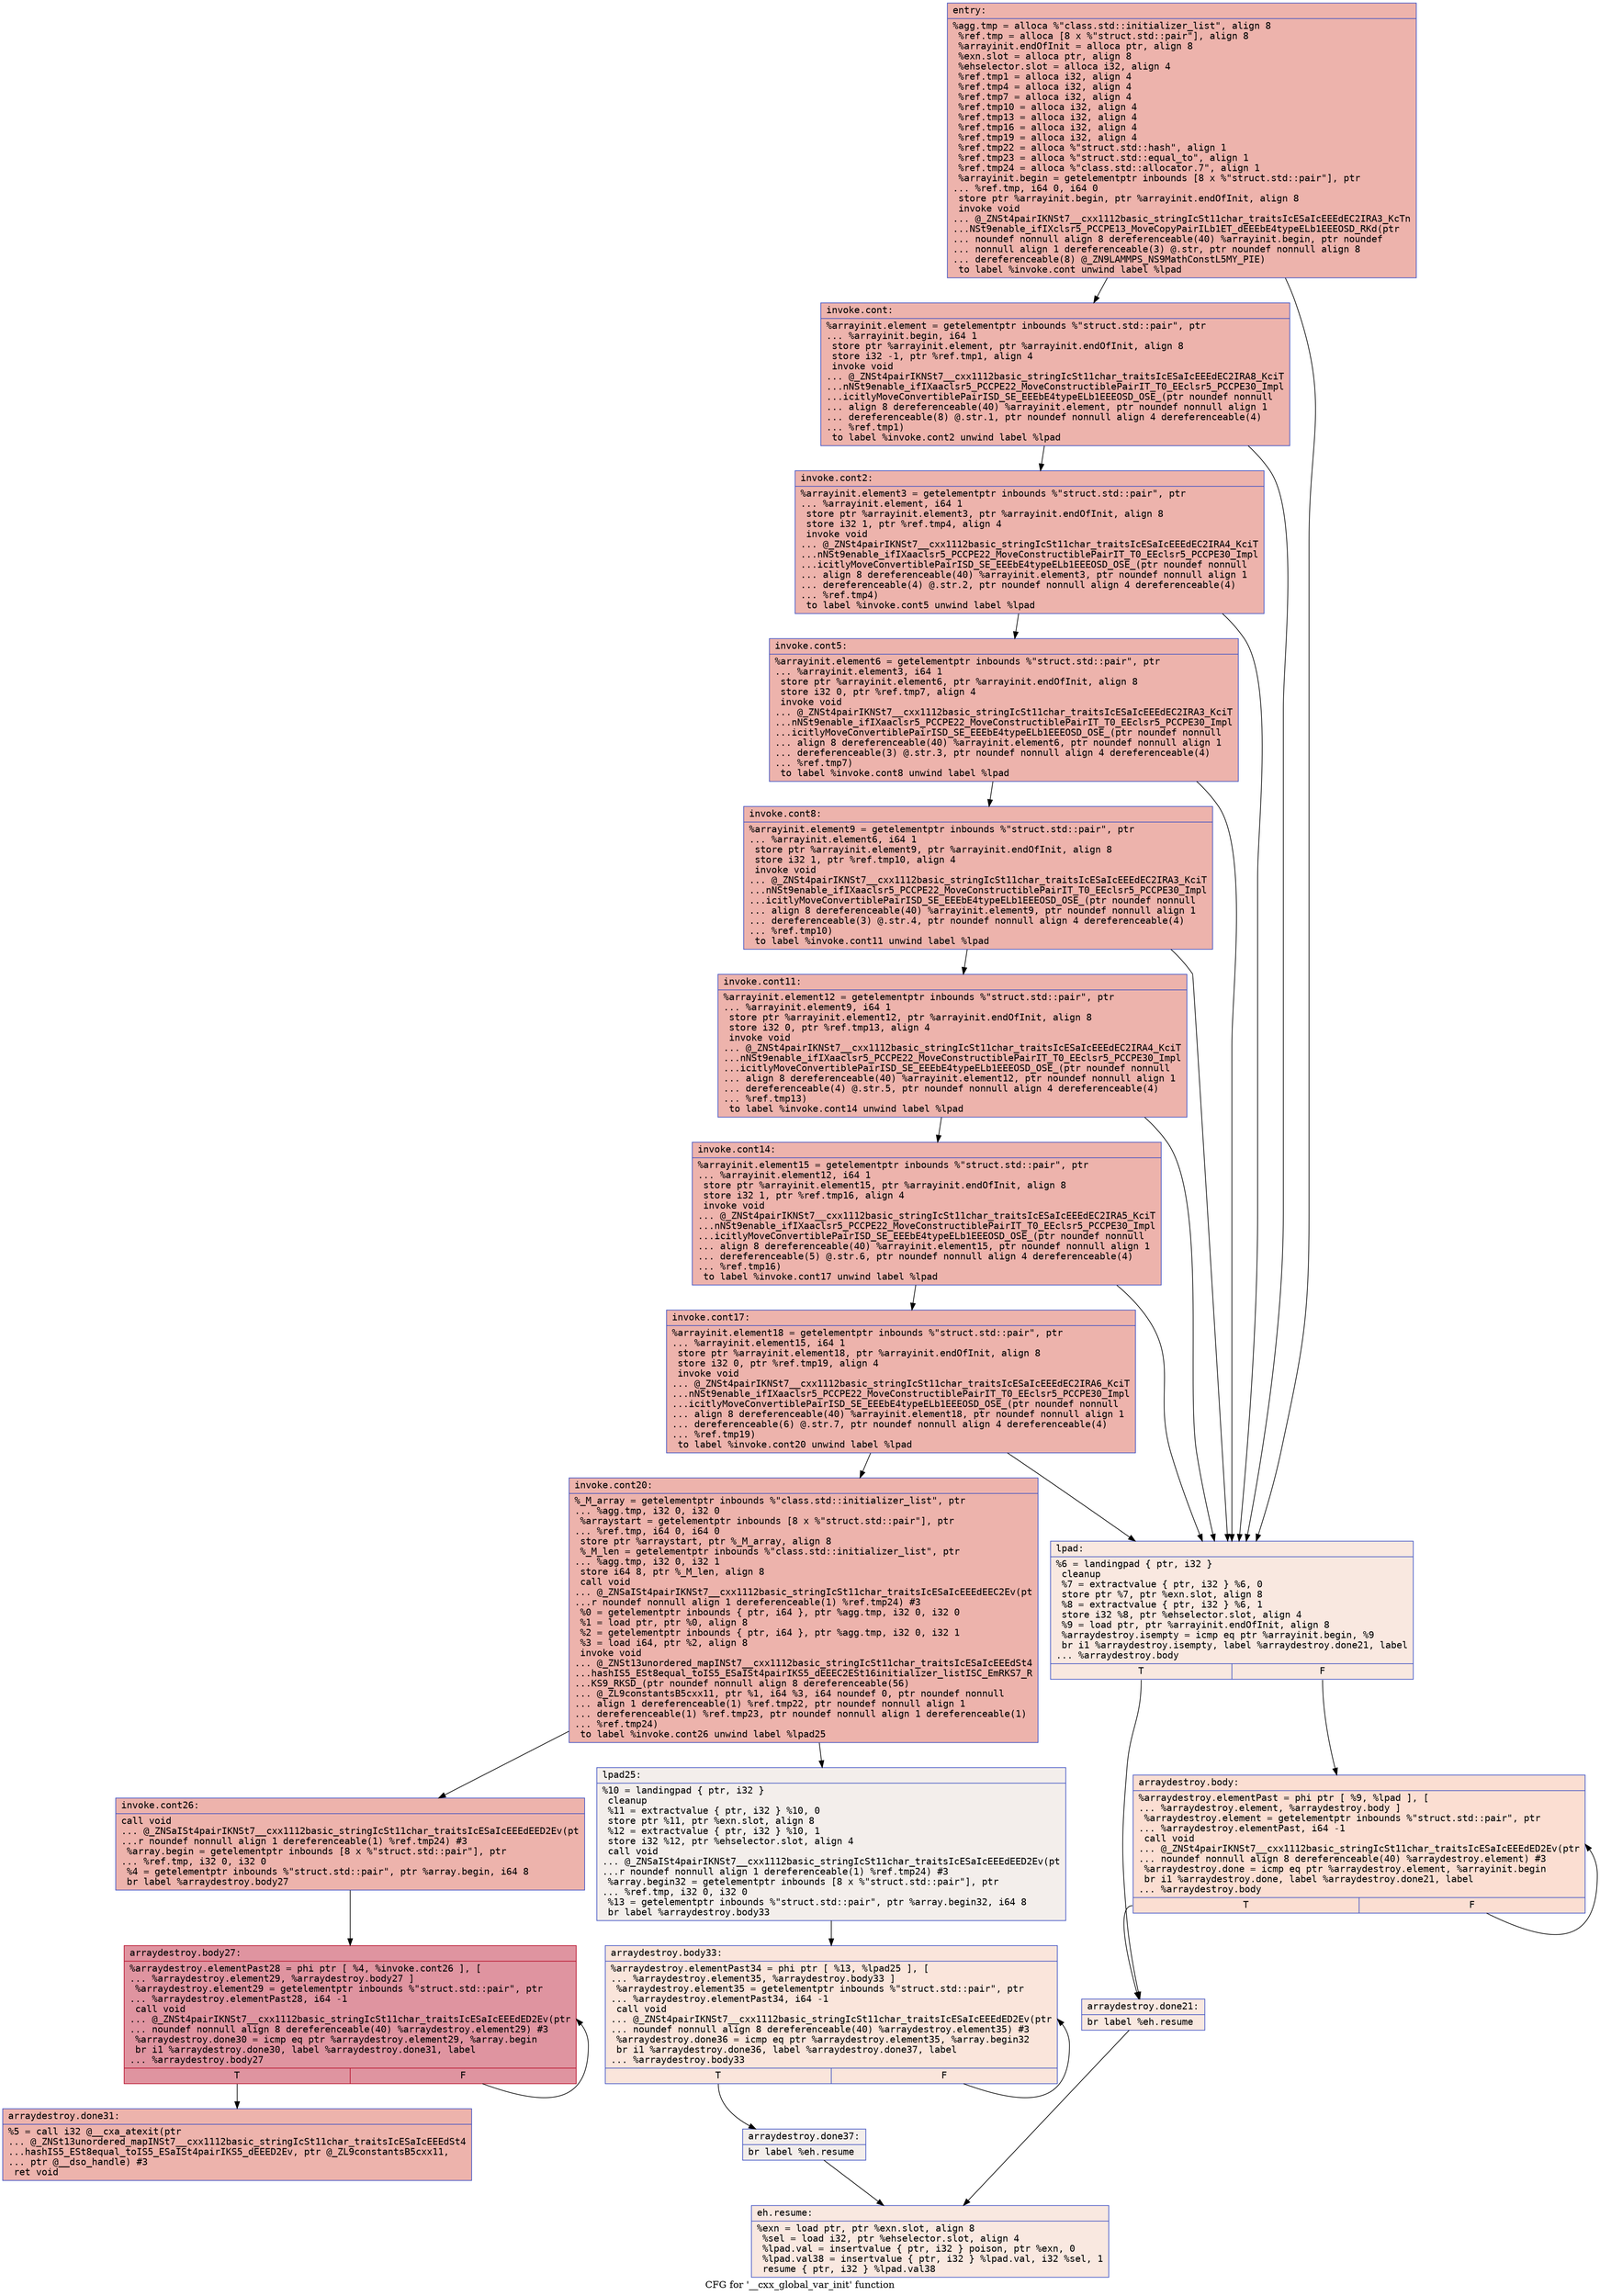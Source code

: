 digraph "CFG for '__cxx_global_var_init' function" {
	label="CFG for '__cxx_global_var_init' function";

	Node0x556bfe0e1450 [shape=record,color="#3d50c3ff", style=filled, fillcolor="#d6524470" fontname="Courier",label="{entry:\l|  %agg.tmp = alloca %\"class.std::initializer_list\", align 8\l  %ref.tmp = alloca [8 x %\"struct.std::pair\"], align 8\l  %arrayinit.endOfInit = alloca ptr, align 8\l  %exn.slot = alloca ptr, align 8\l  %ehselector.slot = alloca i32, align 4\l  %ref.tmp1 = alloca i32, align 4\l  %ref.tmp4 = alloca i32, align 4\l  %ref.tmp7 = alloca i32, align 4\l  %ref.tmp10 = alloca i32, align 4\l  %ref.tmp13 = alloca i32, align 4\l  %ref.tmp16 = alloca i32, align 4\l  %ref.tmp19 = alloca i32, align 4\l  %ref.tmp22 = alloca %\"struct.std::hash\", align 1\l  %ref.tmp23 = alloca %\"struct.std::equal_to\", align 1\l  %ref.tmp24 = alloca %\"class.std::allocator.7\", align 1\l  %arrayinit.begin = getelementptr inbounds [8 x %\"struct.std::pair\"], ptr\l... %ref.tmp, i64 0, i64 0\l  store ptr %arrayinit.begin, ptr %arrayinit.endOfInit, align 8\l  invoke void\l... @_ZNSt4pairIKNSt7__cxx1112basic_stringIcSt11char_traitsIcESaIcEEEdEC2IRA3_KcTn\l...NSt9enable_ifIXclsr5_PCCPE13_MoveCopyPairILb1ET_dEEEbE4typeELb1EEEOSD_RKd(ptr\l... noundef nonnull align 8 dereferenceable(40) %arrayinit.begin, ptr noundef\l... nonnull align 1 dereferenceable(3) @.str, ptr noundef nonnull align 8\l... dereferenceable(8) @_ZN9LAMMPS_NS9MathConstL5MY_PIE)\l          to label %invoke.cont unwind label %lpad\l}"];
	Node0x556bfe0e1450 -> Node0x556bfe10b0e0[tooltip="entry -> invoke.cont\nProbability 100.00%" ];
	Node0x556bfe0e1450 -> Node0x556bfe10b190[tooltip="entry -> lpad\nProbability 0.00%" ];
	Node0x556bfe10b0e0 [shape=record,color="#3d50c3ff", style=filled, fillcolor="#d6524470" fontname="Courier",label="{invoke.cont:\l|  %arrayinit.element = getelementptr inbounds %\"struct.std::pair\", ptr\l... %arrayinit.begin, i64 1\l  store ptr %arrayinit.element, ptr %arrayinit.endOfInit, align 8\l  store i32 -1, ptr %ref.tmp1, align 4\l  invoke void\l... @_ZNSt4pairIKNSt7__cxx1112basic_stringIcSt11char_traitsIcESaIcEEEdEC2IRA8_KciT\l...nNSt9enable_ifIXaaclsr5_PCCPE22_MoveConstructiblePairIT_T0_EEclsr5_PCCPE30_Impl\l...icitlyMoveConvertiblePairISD_SE_EEEbE4typeELb1EEEOSD_OSE_(ptr noundef nonnull\l... align 8 dereferenceable(40) %arrayinit.element, ptr noundef nonnull align 1\l... dereferenceable(8) @.str.1, ptr noundef nonnull align 4 dereferenceable(4)\l... %ref.tmp1)\l          to label %invoke.cont2 unwind label %lpad\l}"];
	Node0x556bfe10b0e0 -> Node0x556bfe10b6a0[tooltip="invoke.cont -> invoke.cont2\nProbability 100.00%" ];
	Node0x556bfe10b0e0 -> Node0x556bfe10b190[tooltip="invoke.cont -> lpad\nProbability 0.00%" ];
	Node0x556bfe10b6a0 [shape=record,color="#3d50c3ff", style=filled, fillcolor="#d6524470" fontname="Courier",label="{invoke.cont2:\l|  %arrayinit.element3 = getelementptr inbounds %\"struct.std::pair\", ptr\l... %arrayinit.element, i64 1\l  store ptr %arrayinit.element3, ptr %arrayinit.endOfInit, align 8\l  store i32 1, ptr %ref.tmp4, align 4\l  invoke void\l... @_ZNSt4pairIKNSt7__cxx1112basic_stringIcSt11char_traitsIcESaIcEEEdEC2IRA4_KciT\l...nNSt9enable_ifIXaaclsr5_PCCPE22_MoveConstructiblePairIT_T0_EEclsr5_PCCPE30_Impl\l...icitlyMoveConvertiblePairISD_SE_EEEbE4typeELb1EEEOSD_OSE_(ptr noundef nonnull\l... align 8 dereferenceable(40) %arrayinit.element3, ptr noundef nonnull align 1\l... dereferenceable(4) @.str.2, ptr noundef nonnull align 4 dereferenceable(4)\l... %ref.tmp4)\l          to label %invoke.cont5 unwind label %lpad\l}"];
	Node0x556bfe10b6a0 -> Node0x556bfe10bcc0[tooltip="invoke.cont2 -> invoke.cont5\nProbability 100.00%" ];
	Node0x556bfe10b6a0 -> Node0x556bfe10b190[tooltip="invoke.cont2 -> lpad\nProbability 0.00%" ];
	Node0x556bfe10bcc0 [shape=record,color="#3d50c3ff", style=filled, fillcolor="#d6524470" fontname="Courier",label="{invoke.cont5:\l|  %arrayinit.element6 = getelementptr inbounds %\"struct.std::pair\", ptr\l... %arrayinit.element3, i64 1\l  store ptr %arrayinit.element6, ptr %arrayinit.endOfInit, align 8\l  store i32 0, ptr %ref.tmp7, align 4\l  invoke void\l... @_ZNSt4pairIKNSt7__cxx1112basic_stringIcSt11char_traitsIcESaIcEEEdEC2IRA3_KciT\l...nNSt9enable_ifIXaaclsr5_PCCPE22_MoveConstructiblePairIT_T0_EEclsr5_PCCPE30_Impl\l...icitlyMoveConvertiblePairISD_SE_EEEbE4typeELb1EEEOSD_OSE_(ptr noundef nonnull\l... align 8 dereferenceable(40) %arrayinit.element6, ptr noundef nonnull align 1\l... dereferenceable(3) @.str.3, ptr noundef nonnull align 4 dereferenceable(4)\l... %ref.tmp7)\l          to label %invoke.cont8 unwind label %lpad\l}"];
	Node0x556bfe10bcc0 -> Node0x556bfe10c2e0[tooltip="invoke.cont5 -> invoke.cont8\nProbability 100.00%" ];
	Node0x556bfe10bcc0 -> Node0x556bfe10b190[tooltip="invoke.cont5 -> lpad\nProbability 0.00%" ];
	Node0x556bfe10c2e0 [shape=record,color="#3d50c3ff", style=filled, fillcolor="#d6524470" fontname="Courier",label="{invoke.cont8:\l|  %arrayinit.element9 = getelementptr inbounds %\"struct.std::pair\", ptr\l... %arrayinit.element6, i64 1\l  store ptr %arrayinit.element9, ptr %arrayinit.endOfInit, align 8\l  store i32 1, ptr %ref.tmp10, align 4\l  invoke void\l... @_ZNSt4pairIKNSt7__cxx1112basic_stringIcSt11char_traitsIcESaIcEEEdEC2IRA3_KciT\l...nNSt9enable_ifIXaaclsr5_PCCPE22_MoveConstructiblePairIT_T0_EEclsr5_PCCPE30_Impl\l...icitlyMoveConvertiblePairISD_SE_EEEbE4typeELb1EEEOSD_OSE_(ptr noundef nonnull\l... align 8 dereferenceable(40) %arrayinit.element9, ptr noundef nonnull align 1\l... dereferenceable(3) @.str.4, ptr noundef nonnull align 4 dereferenceable(4)\l... %ref.tmp10)\l          to label %invoke.cont11 unwind label %lpad\l}"];
	Node0x556bfe10c2e0 -> Node0x556bfe10cbc0[tooltip="invoke.cont8 -> invoke.cont11\nProbability 100.00%" ];
	Node0x556bfe10c2e0 -> Node0x556bfe10b190[tooltip="invoke.cont8 -> lpad\nProbability 0.00%" ];
	Node0x556bfe10cbc0 [shape=record,color="#3d50c3ff", style=filled, fillcolor="#d6524470" fontname="Courier",label="{invoke.cont11:\l|  %arrayinit.element12 = getelementptr inbounds %\"struct.std::pair\", ptr\l... %arrayinit.element9, i64 1\l  store ptr %arrayinit.element12, ptr %arrayinit.endOfInit, align 8\l  store i32 0, ptr %ref.tmp13, align 4\l  invoke void\l... @_ZNSt4pairIKNSt7__cxx1112basic_stringIcSt11char_traitsIcESaIcEEEdEC2IRA4_KciT\l...nNSt9enable_ifIXaaclsr5_PCCPE22_MoveConstructiblePairIT_T0_EEclsr5_PCCPE30_Impl\l...icitlyMoveConvertiblePairISD_SE_EEEbE4typeELb1EEEOSD_OSE_(ptr noundef nonnull\l... align 8 dereferenceable(40) %arrayinit.element12, ptr noundef nonnull align 1\l... dereferenceable(4) @.str.5, ptr noundef nonnull align 4 dereferenceable(4)\l... %ref.tmp13)\l          to label %invoke.cont14 unwind label %lpad\l}"];
	Node0x556bfe10cbc0 -> Node0x556bfe10d0a0[tooltip="invoke.cont11 -> invoke.cont14\nProbability 100.00%" ];
	Node0x556bfe10cbc0 -> Node0x556bfe10b190[tooltip="invoke.cont11 -> lpad\nProbability 0.00%" ];
	Node0x556bfe10d0a0 [shape=record,color="#3d50c3ff", style=filled, fillcolor="#d6524470" fontname="Courier",label="{invoke.cont14:\l|  %arrayinit.element15 = getelementptr inbounds %\"struct.std::pair\", ptr\l... %arrayinit.element12, i64 1\l  store ptr %arrayinit.element15, ptr %arrayinit.endOfInit, align 8\l  store i32 1, ptr %ref.tmp16, align 4\l  invoke void\l... @_ZNSt4pairIKNSt7__cxx1112basic_stringIcSt11char_traitsIcESaIcEEEdEC2IRA5_KciT\l...nNSt9enable_ifIXaaclsr5_PCCPE22_MoveConstructiblePairIT_T0_EEclsr5_PCCPE30_Impl\l...icitlyMoveConvertiblePairISD_SE_EEEbE4typeELb1EEEOSD_OSE_(ptr noundef nonnull\l... align 8 dereferenceable(40) %arrayinit.element15, ptr noundef nonnull align 1\l... dereferenceable(5) @.str.6, ptr noundef nonnull align 4 dereferenceable(4)\l... %ref.tmp16)\l          to label %invoke.cont17 unwind label %lpad\l}"];
	Node0x556bfe10d0a0 -> Node0x556bfe10d4a0[tooltip="invoke.cont14 -> invoke.cont17\nProbability 100.00%" ];
	Node0x556bfe10d0a0 -> Node0x556bfe10b190[tooltip="invoke.cont14 -> lpad\nProbability 0.00%" ];
	Node0x556bfe10d4a0 [shape=record,color="#3d50c3ff", style=filled, fillcolor="#d6524470" fontname="Courier",label="{invoke.cont17:\l|  %arrayinit.element18 = getelementptr inbounds %\"struct.std::pair\", ptr\l... %arrayinit.element15, i64 1\l  store ptr %arrayinit.element18, ptr %arrayinit.endOfInit, align 8\l  store i32 0, ptr %ref.tmp19, align 4\l  invoke void\l... @_ZNSt4pairIKNSt7__cxx1112basic_stringIcSt11char_traitsIcESaIcEEEdEC2IRA6_KciT\l...nNSt9enable_ifIXaaclsr5_PCCPE22_MoveConstructiblePairIT_T0_EEclsr5_PCCPE30_Impl\l...icitlyMoveConvertiblePairISD_SE_EEEbE4typeELb1EEEOSD_OSE_(ptr noundef nonnull\l... align 8 dereferenceable(40) %arrayinit.element18, ptr noundef nonnull align 1\l... dereferenceable(6) @.str.7, ptr noundef nonnull align 4 dereferenceable(4)\l... %ref.tmp19)\l          to label %invoke.cont20 unwind label %lpad\l}"];
	Node0x556bfe10d4a0 -> Node0x556bfe10d9e0[tooltip="invoke.cont17 -> invoke.cont20\nProbability 100.00%" ];
	Node0x556bfe10d4a0 -> Node0x556bfe10b190[tooltip="invoke.cont17 -> lpad\nProbability 0.00%" ];
	Node0x556bfe10d9e0 [shape=record,color="#3d50c3ff", style=filled, fillcolor="#d6524470" fontname="Courier",label="{invoke.cont20:\l|  %_M_array = getelementptr inbounds %\"class.std::initializer_list\", ptr\l... %agg.tmp, i32 0, i32 0\l  %arraystart = getelementptr inbounds [8 x %\"struct.std::pair\"], ptr\l... %ref.tmp, i64 0, i64 0\l  store ptr %arraystart, ptr %_M_array, align 8\l  %_M_len = getelementptr inbounds %\"class.std::initializer_list\", ptr\l... %agg.tmp, i32 0, i32 1\l  store i64 8, ptr %_M_len, align 8\l  call void\l... @_ZNSaISt4pairIKNSt7__cxx1112basic_stringIcSt11char_traitsIcESaIcEEEdEEC2Ev(pt\l...r noundef nonnull align 1 dereferenceable(1) %ref.tmp24) #3\l  %0 = getelementptr inbounds \{ ptr, i64 \}, ptr %agg.tmp, i32 0, i32 0\l  %1 = load ptr, ptr %0, align 8\l  %2 = getelementptr inbounds \{ ptr, i64 \}, ptr %agg.tmp, i32 0, i32 1\l  %3 = load i64, ptr %2, align 8\l  invoke void\l... @_ZNSt13unordered_mapINSt7__cxx1112basic_stringIcSt11char_traitsIcESaIcEEEdSt4\l...hashIS5_ESt8equal_toIS5_ESaISt4pairIKS5_dEEEC2ESt16initializer_listISC_EmRKS7_R\l...KS9_RKSD_(ptr noundef nonnull align 8 dereferenceable(56)\l... @_ZL9constantsB5cxx11, ptr %1, i64 %3, i64 noundef 0, ptr noundef nonnull\l... align 1 dereferenceable(1) %ref.tmp22, ptr noundef nonnull align 1\l... dereferenceable(1) %ref.tmp23, ptr noundef nonnull align 1 dereferenceable(1)\l... %ref.tmp24)\l          to label %invoke.cont26 unwind label %lpad25\l}"];
	Node0x556bfe10d9e0 -> Node0x556bfe10ec10[tooltip="invoke.cont20 -> invoke.cont26\nProbability 100.00%" ];
	Node0x556bfe10d9e0 -> Node0x556bfe10ecc0[tooltip="invoke.cont20 -> lpad25\nProbability 0.00%" ];
	Node0x556bfe10ec10 [shape=record,color="#3d50c3ff", style=filled, fillcolor="#d6524470" fontname="Courier",label="{invoke.cont26:\l|  call void\l... @_ZNSaISt4pairIKNSt7__cxx1112basic_stringIcSt11char_traitsIcESaIcEEEdEED2Ev(pt\l...r noundef nonnull align 1 dereferenceable(1) %ref.tmp24) #3\l  %array.begin = getelementptr inbounds [8 x %\"struct.std::pair\"], ptr\l... %ref.tmp, i32 0, i32 0\l  %4 = getelementptr inbounds %\"struct.std::pair\", ptr %array.begin, i64 8\l  br label %arraydestroy.body27\l}"];
	Node0x556bfe10ec10 -> Node0x556bfe10f3e0[tooltip="invoke.cont26 -> arraydestroy.body27\nProbability 100.00%" ];
	Node0x556bfe10f3e0 [shape=record,color="#b70d28ff", style=filled, fillcolor="#b70d2870" fontname="Courier",label="{arraydestroy.body27:\l|  %arraydestroy.elementPast28 = phi ptr [ %4, %invoke.cont26 ], [\l... %arraydestroy.element29, %arraydestroy.body27 ]\l  %arraydestroy.element29 = getelementptr inbounds %\"struct.std::pair\", ptr\l... %arraydestroy.elementPast28, i64 -1\l  call void\l... @_ZNSt4pairIKNSt7__cxx1112basic_stringIcSt11char_traitsIcESaIcEEEdED2Ev(ptr\l... noundef nonnull align 8 dereferenceable(40) %arraydestroy.element29) #3\l  %arraydestroy.done30 = icmp eq ptr %arraydestroy.element29, %array.begin\l  br i1 %arraydestroy.done30, label %arraydestroy.done31, label\l... %arraydestroy.body27\l|{<s0>T|<s1>F}}"];
	Node0x556bfe10f3e0:s0 -> Node0x556bfe10f720[tooltip="arraydestroy.body27 -> arraydestroy.done31\nProbability 3.12%" ];
	Node0x556bfe10f3e0:s1 -> Node0x556bfe10f3e0[tooltip="arraydestroy.body27 -> arraydestroy.body27\nProbability 96.88%" ];
	Node0x556bfe10f720 [shape=record,color="#3d50c3ff", style=filled, fillcolor="#d6524470" fontname="Courier",label="{arraydestroy.done31:\l|  %5 = call i32 @__cxa_atexit(ptr\l... @_ZNSt13unordered_mapINSt7__cxx1112basic_stringIcSt11char_traitsIcESaIcEEEdSt4\l...hashIS5_ESt8equal_toIS5_ESaISt4pairIKS5_dEEED2Ev, ptr @_ZL9constantsB5cxx11,\l... ptr @__dso_handle) #3\l  ret void\l}"];
	Node0x556bfe10b190 [shape=record,color="#3d50c3ff", style=filled, fillcolor="#f1ccb870" fontname="Courier",label="{lpad:\l|  %6 = landingpad \{ ptr, i32 \}\l          cleanup\l  %7 = extractvalue \{ ptr, i32 \} %6, 0\l  store ptr %7, ptr %exn.slot, align 8\l  %8 = extractvalue \{ ptr, i32 \} %6, 1\l  store i32 %8, ptr %ehselector.slot, align 4\l  %9 = load ptr, ptr %arrayinit.endOfInit, align 8\l  %arraydestroy.isempty = icmp eq ptr %arrayinit.begin, %9\l  br i1 %arraydestroy.isempty, label %arraydestroy.done21, label\l... %arraydestroy.body\l|{<s0>T|<s1>F}}"];
	Node0x556bfe10b190:s0 -> Node0x556bfe110050[tooltip="lpad -> arraydestroy.done21\nProbability 37.50%" ];
	Node0x556bfe10b190:s1 -> Node0x556bfe110100[tooltip="lpad -> arraydestroy.body\nProbability 62.50%" ];
	Node0x556bfe110100 [shape=record,color="#3d50c3ff", style=filled, fillcolor="#f7b59970" fontname="Courier",label="{arraydestroy.body:\l|  %arraydestroy.elementPast = phi ptr [ %9, %lpad ], [\l... %arraydestroy.element, %arraydestroy.body ]\l  %arraydestroy.element = getelementptr inbounds %\"struct.std::pair\", ptr\l... %arraydestroy.elementPast, i64 -1\l  call void\l... @_ZNSt4pairIKNSt7__cxx1112basic_stringIcSt11char_traitsIcESaIcEEEdED2Ev(ptr\l... noundef nonnull align 8 dereferenceable(40) %arraydestroy.element) #3\l  %arraydestroy.done = icmp eq ptr %arraydestroy.element, %arrayinit.begin\l  br i1 %arraydestroy.done, label %arraydestroy.done21, label\l... %arraydestroy.body\l|{<s0>T|<s1>F}}"];
	Node0x556bfe110100:s0 -> Node0x556bfe110050[tooltip="arraydestroy.body -> arraydestroy.done21\nProbability 3.12%" ];
	Node0x556bfe110100:s1 -> Node0x556bfe110100[tooltip="arraydestroy.body -> arraydestroy.body\nProbability 96.88%" ];
	Node0x556bfe110050 [shape=record,color="#3d50c3ff", style=filled, fillcolor="#f1ccb870" fontname="Courier",label="{arraydestroy.done21:\l|  br label %eh.resume\l}"];
	Node0x556bfe110050 -> Node0x556bfe10c330[tooltip="arraydestroy.done21 -> eh.resume\nProbability 100.00%" ];
	Node0x556bfe10ecc0 [shape=record,color="#3d50c3ff", style=filled, fillcolor="#e5d8d170" fontname="Courier",label="{lpad25:\l|  %10 = landingpad \{ ptr, i32 \}\l          cleanup\l  %11 = extractvalue \{ ptr, i32 \} %10, 0\l  store ptr %11, ptr %exn.slot, align 8\l  %12 = extractvalue \{ ptr, i32 \} %10, 1\l  store i32 %12, ptr %ehselector.slot, align 4\l  call void\l... @_ZNSaISt4pairIKNSt7__cxx1112basic_stringIcSt11char_traitsIcESaIcEEEdEED2Ev(pt\l...r noundef nonnull align 1 dereferenceable(1) %ref.tmp24) #3\l  %array.begin32 = getelementptr inbounds [8 x %\"struct.std::pair\"], ptr\l... %ref.tmp, i32 0, i32 0\l  %13 = getelementptr inbounds %\"struct.std::pair\", ptr %array.begin32, i64 8\l  br label %arraydestroy.body33\l}"];
	Node0x556bfe10ecc0 -> Node0x556bfe111060[tooltip="lpad25 -> arraydestroy.body33\nProbability 100.00%" ];
	Node0x556bfe111060 [shape=record,color="#3d50c3ff", style=filled, fillcolor="#f4c5ad70" fontname="Courier",label="{arraydestroy.body33:\l|  %arraydestroy.elementPast34 = phi ptr [ %13, %lpad25 ], [\l... %arraydestroy.element35, %arraydestroy.body33 ]\l  %arraydestroy.element35 = getelementptr inbounds %\"struct.std::pair\", ptr\l... %arraydestroy.elementPast34, i64 -1\l  call void\l... @_ZNSt4pairIKNSt7__cxx1112basic_stringIcSt11char_traitsIcESaIcEEEdED2Ev(ptr\l... noundef nonnull align 8 dereferenceable(40) %arraydestroy.element35) #3\l  %arraydestroy.done36 = icmp eq ptr %arraydestroy.element35, %array.begin32\l  br i1 %arraydestroy.done36, label %arraydestroy.done37, label\l... %arraydestroy.body33\l|{<s0>T|<s1>F}}"];
	Node0x556bfe111060:s0 -> Node0x556bfe111350[tooltip="arraydestroy.body33 -> arraydestroy.done37\nProbability 3.12%" ];
	Node0x556bfe111060:s1 -> Node0x556bfe111060[tooltip="arraydestroy.body33 -> arraydestroy.body33\nProbability 96.88%" ];
	Node0x556bfe111350 [shape=record,color="#3d50c3ff", style=filled, fillcolor="#e5d8d170" fontname="Courier",label="{arraydestroy.done37:\l|  br label %eh.resume\l}"];
	Node0x556bfe111350 -> Node0x556bfe10c330[tooltip="arraydestroy.done37 -> eh.resume\nProbability 100.00%" ];
	Node0x556bfe10c330 [shape=record,color="#3d50c3ff", style=filled, fillcolor="#f1ccb870" fontname="Courier",label="{eh.resume:\l|  %exn = load ptr, ptr %exn.slot, align 8\l  %sel = load i32, ptr %ehselector.slot, align 4\l  %lpad.val = insertvalue \{ ptr, i32 \} poison, ptr %exn, 0\l  %lpad.val38 = insertvalue \{ ptr, i32 \} %lpad.val, i32 %sel, 1\l  resume \{ ptr, i32 \} %lpad.val38\l}"];
}
